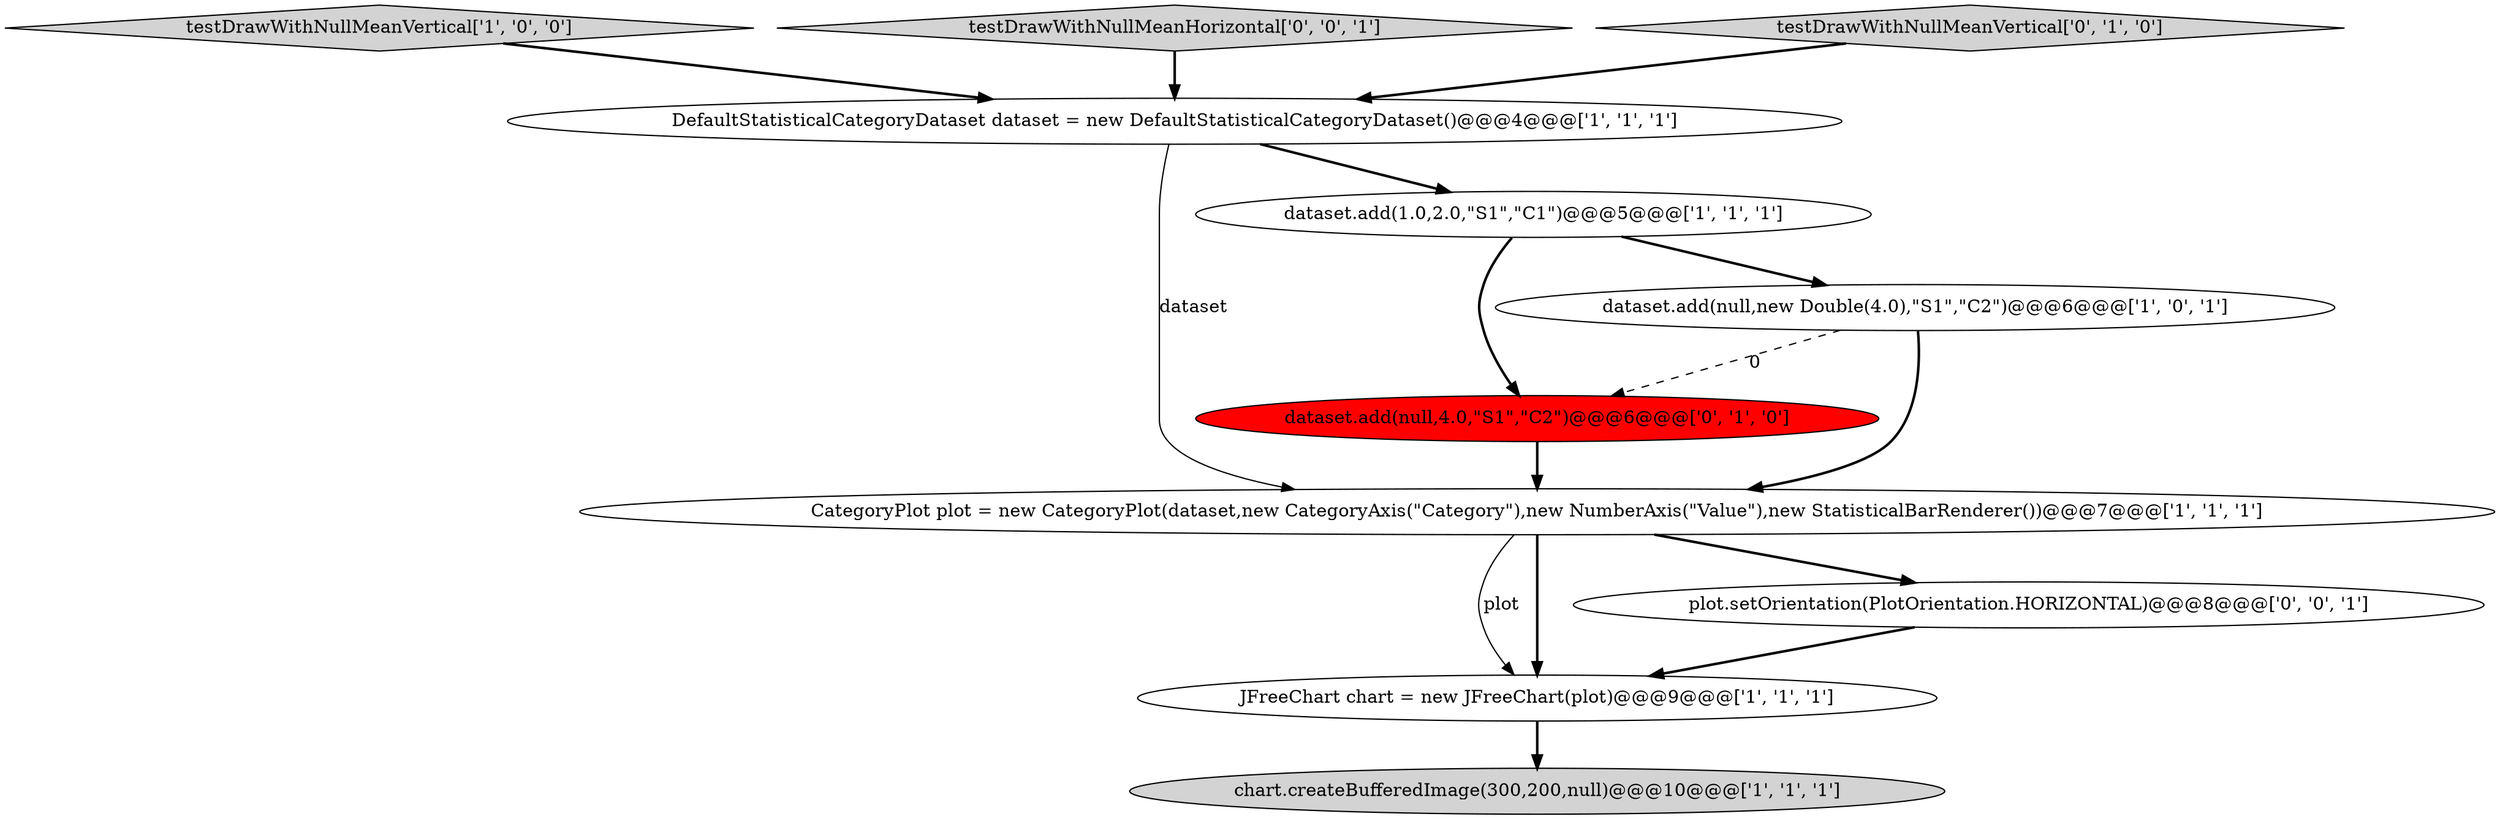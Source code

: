 digraph {
1 [style = filled, label = "chart.createBufferedImage(300,200,null)@@@10@@@['1', '1', '1']", fillcolor = lightgray, shape = ellipse image = "AAA0AAABBB1BBB"];
2 [style = filled, label = "testDrawWithNullMeanVertical['1', '0', '0']", fillcolor = lightgray, shape = diamond image = "AAA0AAABBB1BBB"];
9 [style = filled, label = "testDrawWithNullMeanHorizontal['0', '0', '1']", fillcolor = lightgray, shape = diamond image = "AAA0AAABBB3BBB"];
0 [style = filled, label = "JFreeChart chart = new JFreeChart(plot)@@@9@@@['1', '1', '1']", fillcolor = white, shape = ellipse image = "AAA0AAABBB1BBB"];
10 [style = filled, label = "plot.setOrientation(PlotOrientation.HORIZONTAL)@@@8@@@['0', '0', '1']", fillcolor = white, shape = ellipse image = "AAA0AAABBB3BBB"];
6 [style = filled, label = "CategoryPlot plot = new CategoryPlot(dataset,new CategoryAxis(\"Category\"),new NumberAxis(\"Value\"),new StatisticalBarRenderer())@@@7@@@['1', '1', '1']", fillcolor = white, shape = ellipse image = "AAA0AAABBB1BBB"];
8 [style = filled, label = "testDrawWithNullMeanVertical['0', '1', '0']", fillcolor = lightgray, shape = diamond image = "AAA0AAABBB2BBB"];
7 [style = filled, label = "dataset.add(null,4.0,\"S1\",\"C2\")@@@6@@@['0', '1', '0']", fillcolor = red, shape = ellipse image = "AAA1AAABBB2BBB"];
3 [style = filled, label = "dataset.add(1.0,2.0,\"S1\",\"C1\")@@@5@@@['1', '1', '1']", fillcolor = white, shape = ellipse image = "AAA0AAABBB1BBB"];
4 [style = filled, label = "dataset.add(null,new Double(4.0),\"S1\",\"C2\")@@@6@@@['1', '0', '1']", fillcolor = white, shape = ellipse image = "AAA0AAABBB1BBB"];
5 [style = filled, label = "DefaultStatisticalCategoryDataset dataset = new DefaultStatisticalCategoryDataset()@@@4@@@['1', '1', '1']", fillcolor = white, shape = ellipse image = "AAA0AAABBB1BBB"];
9->5 [style = bold, label=""];
5->3 [style = bold, label=""];
6->0 [style = solid, label="plot"];
6->0 [style = bold, label=""];
8->5 [style = bold, label=""];
3->7 [style = bold, label=""];
4->6 [style = bold, label=""];
3->4 [style = bold, label=""];
0->1 [style = bold, label=""];
4->7 [style = dashed, label="0"];
6->10 [style = bold, label=""];
10->0 [style = bold, label=""];
7->6 [style = bold, label=""];
2->5 [style = bold, label=""];
5->6 [style = solid, label="dataset"];
}
